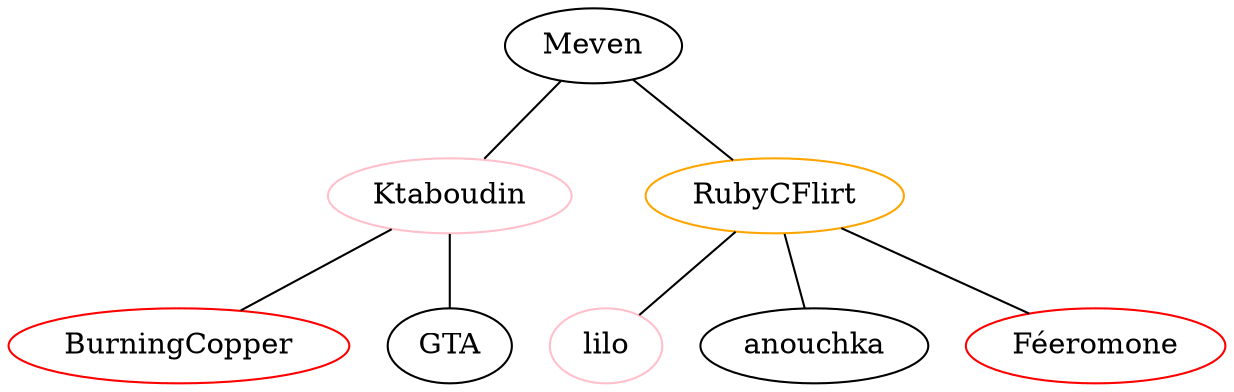 graph Falmily {
    // list of names
    meven [label="Meven", color="black", fillcolor="blue"];
      alix [label="Ktaboudin", color="pink"];
        iris [label="BurningCopper", color="red"];
        camille [label="GTA", color="black", fillcolor="blue"];
      chris [label="RubyCFlirt", color="orange"];
        lilo [label="lilo", color="pink"];
        anouchka [label="anouchka"];
        benoit [label="Féeromone", color="red", fillcolor="green"];
    
    
    /*
    ** List of patronage links
    */

    // Meven's graph
    meven -- alix;
      alix -- iris;
      alix -- camille;
    meven -- chris;
      chris -- benoit;
      chris -- anouchka;
      chris -- lilo;
}
